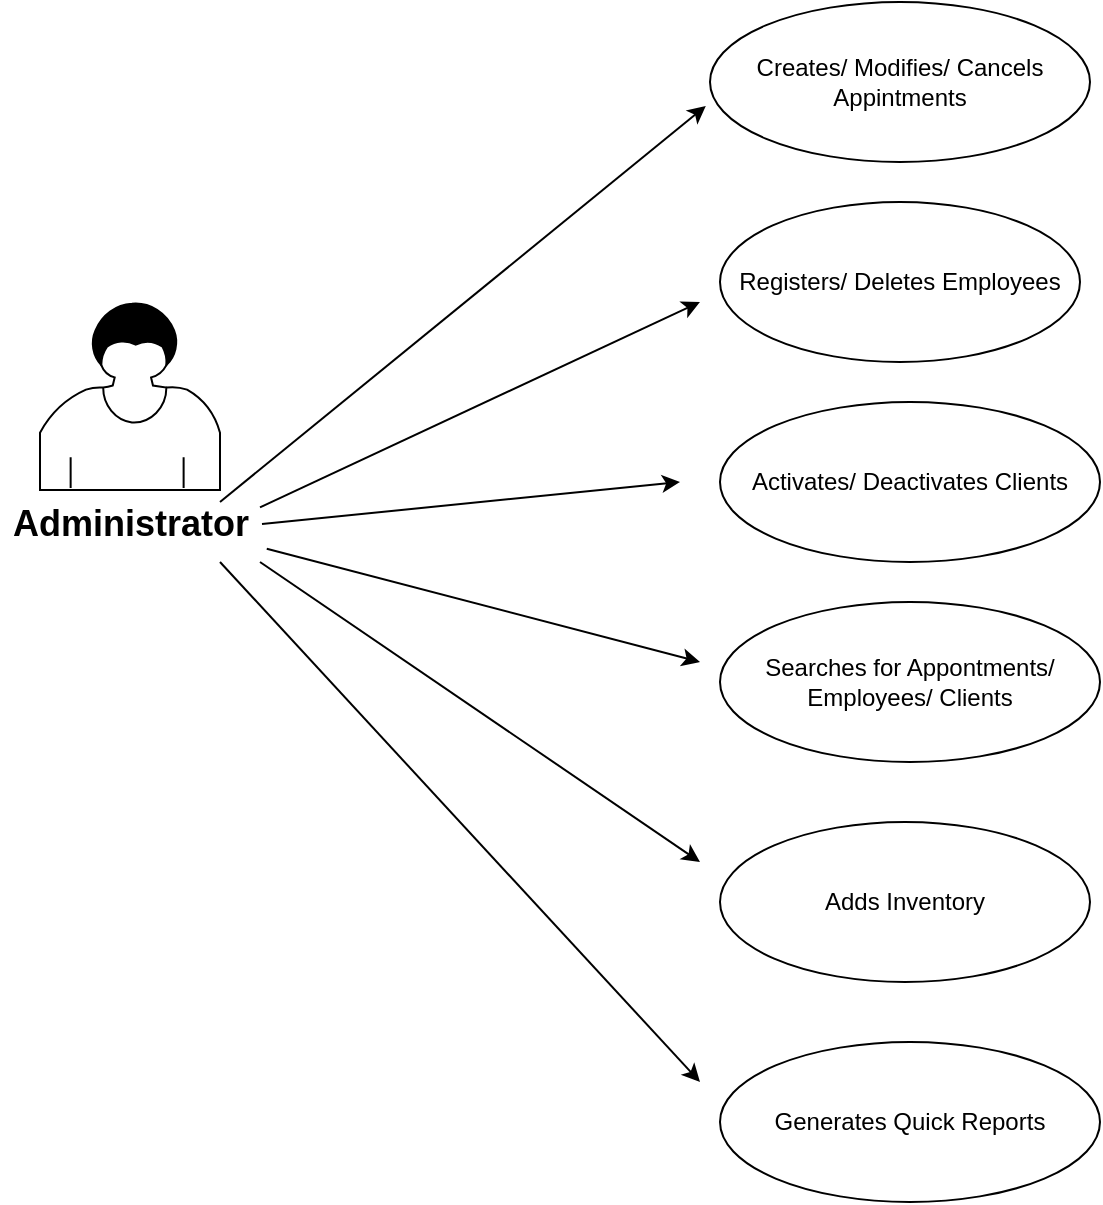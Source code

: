 <mxfile version="13.0.8" type="github">
  <diagram id="kxrxhNhSqW7F2zdXuFON" name="Page-1">
    <mxGraphModel dx="782" dy="469" grid="1" gridSize="10" guides="1" tooltips="1" connect="1" arrows="1" fold="1" page="1" pageScale="1" pageWidth="827" pageHeight="1169" math="0" shadow="0">
      <root>
        <mxCell id="0" />
        <mxCell id="1" parent="0" />
        <mxCell id="mWeJjzWpPpbDOYR_1SjR-1" value="Creates/ Modifies/ Cancels Appintments" style="ellipse;whiteSpace=wrap;html=1;" parent="1" vertex="1">
          <mxGeometry x="445" y="20" width="190" height="80" as="geometry" />
        </mxCell>
        <mxCell id="mWeJjzWpPpbDOYR_1SjR-2" value="Registers/ Deletes Employees" style="ellipse;whiteSpace=wrap;html=1;" parent="1" vertex="1">
          <mxGeometry x="450" y="120" width="180" height="80" as="geometry" />
        </mxCell>
        <mxCell id="mWeJjzWpPpbDOYR_1SjR-3" value="" style="shape=mxgraph.bpmn.user_task;html=1;outlineConnect=0;" parent="1" vertex="1">
          <mxGeometry x="110" y="170" width="90" height="94" as="geometry" />
        </mxCell>
        <mxCell id="mWeJjzWpPpbDOYR_1SjR-8" value="&lt;b&gt;&lt;font style=&quot;font-size: 18px&quot;&gt;Administrator&lt;/font&gt;&lt;/b&gt;" style="text;html=1;align=center;verticalAlign=middle;resizable=0;points=[];autosize=1;" parent="1" vertex="1">
          <mxGeometry x="90" y="271" width="130" height="20" as="geometry" />
        </mxCell>
        <mxCell id="mWeJjzWpPpbDOYR_1SjR-9" value="" style="endArrow=classic;html=1;entryX=-0.011;entryY=0.65;entryDx=0;entryDy=0;entryPerimeter=0;" parent="1" target="mWeJjzWpPpbDOYR_1SjR-1" edge="1">
          <mxGeometry width="50" height="50" relative="1" as="geometry">
            <mxPoint x="200" y="270" as="sourcePoint" />
            <mxPoint x="440" y="100" as="targetPoint" />
            <Array as="points" />
          </mxGeometry>
        </mxCell>
        <mxCell id="mWeJjzWpPpbDOYR_1SjR-15" value="&lt;span style=&quot;color: rgba(0 , 0 , 0 , 0) ; font-family: monospace ; font-size: 0px&quot;&gt;%3CmxGraphModel%3E%3Croot%3E%3CmxCell%20id%3D%220%22%2F%3E%3CmxCell%20id%3D%221%22%20parent%3D%220%22%2F%3E%3CmxCell%20id%3D%222%22%20value%3D%22%22%20style%3D%22endArrow%3Dclassic%3Bhtml%3D1%3BentryX%3D-0.011%3BentryY%3D0.65%3BentryDx%3D0%3BentryDy%3D0%3BentryPerimeter%3D0%3B%22%20edge%3D%221%22%20parent%3D%221%22%3E%3CmxGeometry%20width%3D%2250%22%20height%3D%2250%22%20relative%3D%221%22%20as%3D%22geometry%22%3E%3CmxPoint%20x%3D%22210%22%20y%3D%22260%22%20as%3D%22sourcePoint%22%2F%3E%3CmxPoint%20x%3D%22447.91%22%20y%3D%2282%22%20as%3D%22targetPoint%22%2F%3E%3CArray%20as%3D%22points%22%2F%3E%3C%2FmxGeometry%3E%3C%2FmxCell%3E%3C%2Froot%3E%3C%2FmxGraphModel%3E&lt;/span&gt;" style="text;html=1;align=center;verticalAlign=middle;resizable=0;points=[];autosize=1;" parent="1" vertex="1">
          <mxGeometry x="372" y="270" width="20" height="20" as="geometry" />
        </mxCell>
        <mxCell id="mWeJjzWpPpbDOYR_1SjR-16" value="" style="endArrow=classic;html=1;exitX=1;exitY=0.083;exitDx=0;exitDy=0;exitPerimeter=0;" parent="1" source="mWeJjzWpPpbDOYR_1SjR-8" edge="1">
          <mxGeometry width="50" height="50" relative="1" as="geometry">
            <mxPoint x="490" y="270" as="sourcePoint" />
            <mxPoint x="440" y="170" as="targetPoint" />
            <Array as="points" />
          </mxGeometry>
        </mxCell>
        <mxCell id="mWeJjzWpPpbDOYR_1SjR-17" value="Activates/ Deactivates Clients" style="ellipse;whiteSpace=wrap;html=1;" parent="1" vertex="1">
          <mxGeometry x="450" y="220" width="190" height="80" as="geometry" />
        </mxCell>
        <mxCell id="mWeJjzWpPpbDOYR_1SjR-18" value="" style="endArrow=classic;html=1;" parent="1" edge="1">
          <mxGeometry width="50" height="50" relative="1" as="geometry">
            <mxPoint x="221" y="281" as="sourcePoint" />
            <mxPoint x="430" y="260" as="targetPoint" />
            <Array as="points" />
          </mxGeometry>
        </mxCell>
        <mxCell id="mWeJjzWpPpbDOYR_1SjR-19" value="Searches for Appontments/ Employees/ Clients" style="ellipse;whiteSpace=wrap;html=1;" parent="1" vertex="1">
          <mxGeometry x="450" y="320" width="190" height="80" as="geometry" />
        </mxCell>
        <mxCell id="mWeJjzWpPpbDOYR_1SjR-20" value="" style="endArrow=classic;html=1;exitX=1.026;exitY=1.117;exitDx=0;exitDy=0;exitPerimeter=0;" parent="1" source="mWeJjzWpPpbDOYR_1SjR-8" edge="1">
          <mxGeometry width="50" height="50" relative="1" as="geometry">
            <mxPoint x="220" y="300" as="sourcePoint" />
            <mxPoint x="440" y="350" as="targetPoint" />
          </mxGeometry>
        </mxCell>
        <mxCell id="mWeJjzWpPpbDOYR_1SjR-21" value="" style="endArrow=classic;html=1;" parent="1" edge="1">
          <mxGeometry width="50" height="50" relative="1" as="geometry">
            <mxPoint x="220" y="300" as="sourcePoint" />
            <mxPoint x="440" y="450" as="targetPoint" />
          </mxGeometry>
        </mxCell>
        <mxCell id="mWeJjzWpPpbDOYR_1SjR-22" value="Adds Inventory" style="ellipse;whiteSpace=wrap;html=1;" parent="1" vertex="1">
          <mxGeometry x="450" y="430" width="185" height="80" as="geometry" />
        </mxCell>
        <mxCell id="mWeJjzWpPpbDOYR_1SjR-23" value="Generates Quick Reports" style="ellipse;whiteSpace=wrap;html=1;" parent="1" vertex="1">
          <mxGeometry x="450" y="540" width="190" height="80" as="geometry" />
        </mxCell>
        <mxCell id="mWeJjzWpPpbDOYR_1SjR-24" value="" style="endArrow=classic;html=1;" parent="1" edge="1">
          <mxGeometry width="50" height="50" relative="1" as="geometry">
            <mxPoint x="200" y="300" as="sourcePoint" />
            <mxPoint x="440" y="560" as="targetPoint" />
          </mxGeometry>
        </mxCell>
      </root>
    </mxGraphModel>
  </diagram>
</mxfile>
